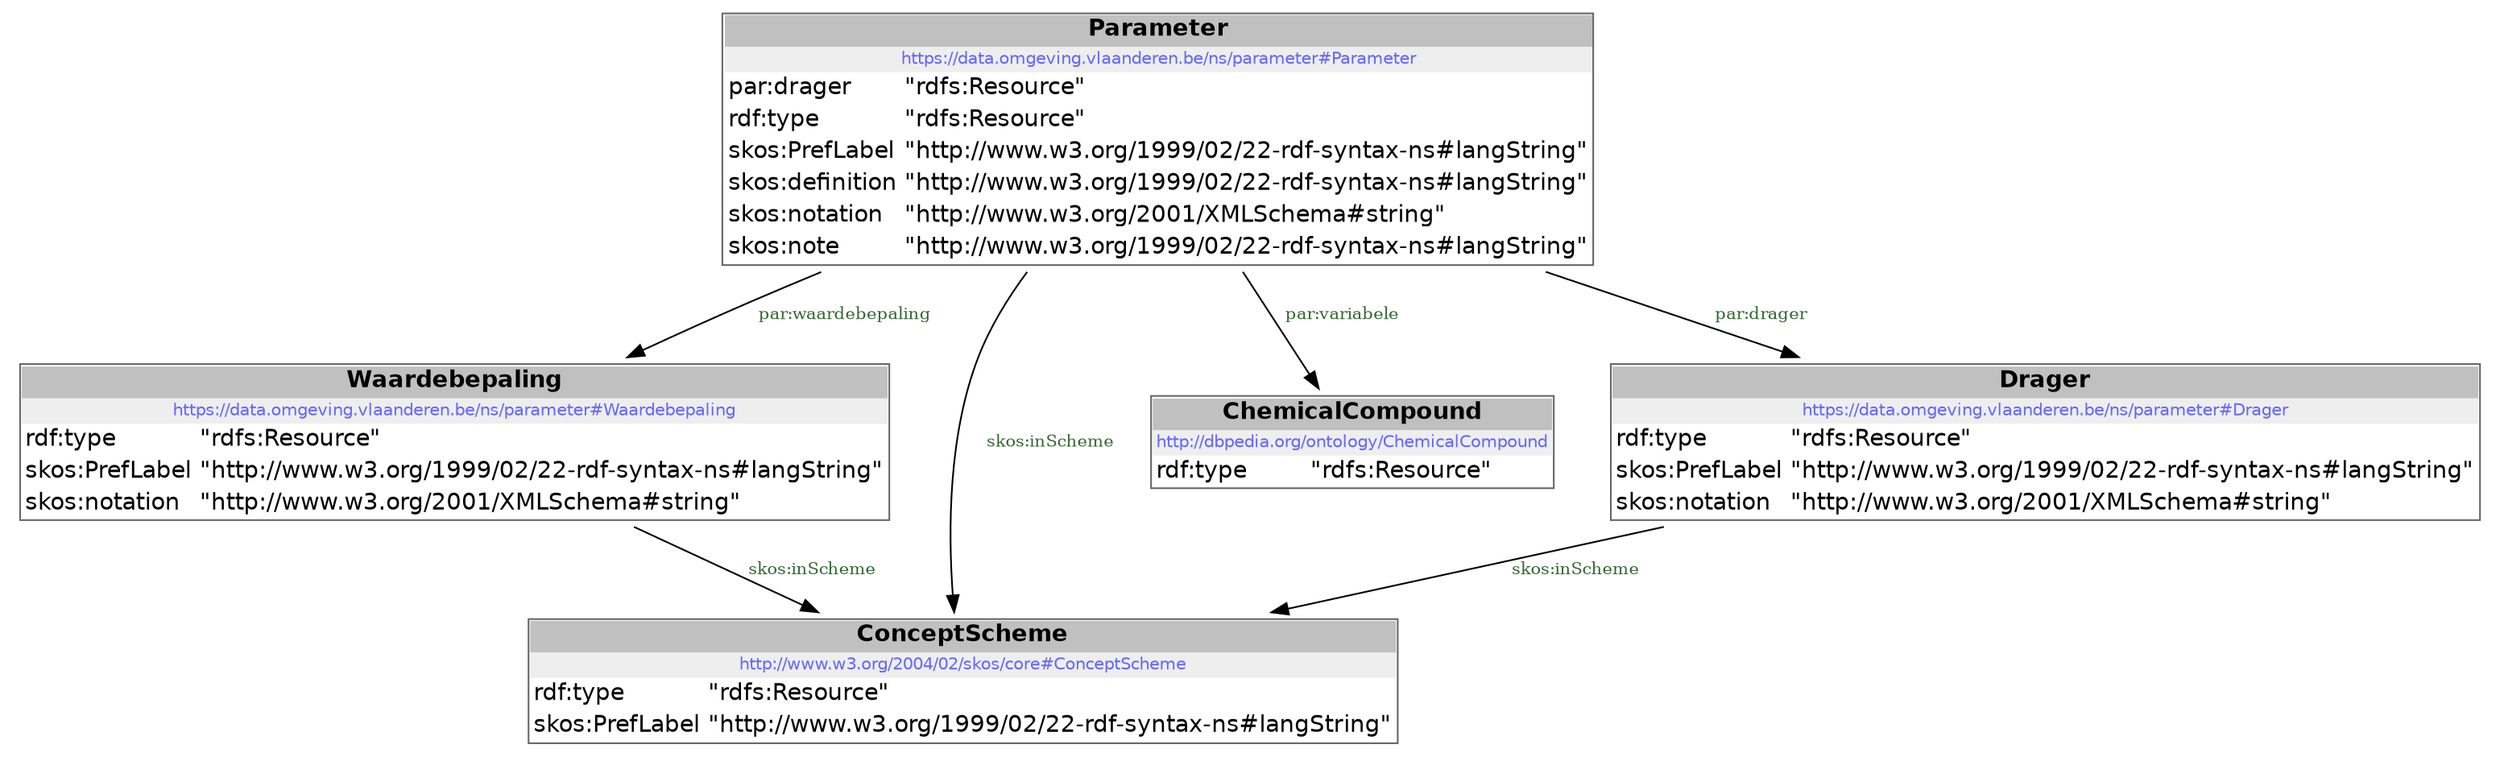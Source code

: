 digraph { 
 node [ fontname="DejaVu Sans" ] ; 
	node1 -> node0 [ color=BLACK, label=< <font point-size='10' color='#336633'>skos:inScheme</font> > ] ;
	node3 -> node4 [ color=BLACK, label=< <font point-size='10' color='#336633'>par:variabele</font> > ] ;
	node3 -> node1 [ color=BLACK, label=< <font point-size='10' color='#336633'>par:waardebepaling</font> > ] ;
	node3 -> node2 [ color=BLACK, label=< <font point-size='10' color='#336633'>par:drager</font> > ] ;
	node2 -> node0 [ color=BLACK, label=< <font point-size='10' color='#336633'>skos:inScheme</font> > ] ;
	node3 -> node0 [ color=BLACK, label=< <font point-size='10' color='#336633'>skos:inScheme</font> > ] ;
# http://www.w3.org/2004/02/skos/core#ConceptScheme node0
node0 [ shape=none, color=black label=< <table color='#666666' cellborder='0' cellspacing='0' border='1'><tr><td colspan='2' bgcolor='grey'><B>ConceptScheme</B></td></tr><tr><td href='http://www.w3.org/2004/02/skos/core#ConceptScheme' bgcolor='#eeeeee' colspan='2'><font point-size='10' color='#6666ff'>http://www.w3.org/2004/02/skos/core#ConceptScheme</font></td></tr><tr><td align='left'>rdf:type</td><td align='left'>&quot;rdfs:Resource&quot;</td></tr><tr><td align='left'>skos:PrefLabel</td><td align='left'>&quot;http://www.w3.org/1999/02/22-rdf-syntax-ns#langString&quot;</td></tr></table> > ] 
# https://data.omgeving.vlaanderen.be/ns/parameter#Waardebepaling node1
node1 [ shape=none, color=black label=< <table color='#666666' cellborder='0' cellspacing='0' border='1'><tr><td colspan='2' bgcolor='grey'><B>Waardebepaling</B></td></tr><tr><td href='https://data.omgeving.vlaanderen.be/ns/parameter#Waardebepaling' bgcolor='#eeeeee' colspan='2'><font point-size='10' color='#6666ff'>https://data.omgeving.vlaanderen.be/ns/parameter#Waardebepaling</font></td></tr><tr><td align='left'>rdf:type</td><td align='left'>&quot;rdfs:Resource&quot;</td></tr><tr><td align='left'>skos:PrefLabel</td><td align='left'>&quot;http://www.w3.org/1999/02/22-rdf-syntax-ns#langString&quot;</td></tr><tr><td align='left'>skos:notation</td><td align='left'>&quot;http://www.w3.org/2001/XMLSchema#string&quot;</td></tr></table> > ] 
# https://data.omgeving.vlaanderen.be/ns/parameter#Drager node2
node2 [ shape=none, color=black label=< <table color='#666666' cellborder='0' cellspacing='0' border='1'><tr><td colspan='2' bgcolor='grey'><B>Drager</B></td></tr><tr><td href='https://data.omgeving.vlaanderen.be/ns/parameter#Drager' bgcolor='#eeeeee' colspan='2'><font point-size='10' color='#6666ff'>https://data.omgeving.vlaanderen.be/ns/parameter#Drager</font></td></tr><tr><td align='left'>rdf:type</td><td align='left'>&quot;rdfs:Resource&quot;</td></tr><tr><td align='left'>skos:PrefLabel</td><td align='left'>&quot;http://www.w3.org/1999/02/22-rdf-syntax-ns#langString&quot;</td></tr><tr><td align='left'>skos:notation</td><td align='left'>&quot;http://www.w3.org/2001/XMLSchema#string&quot;</td></tr></table> > ] 
# https://data.omgeving.vlaanderen.be/ns/parameter#Parameter node3
node3 [ shape=none, color=black label=< <table color='#666666' cellborder='0' cellspacing='0' border='1'><tr><td colspan='2' bgcolor='grey'><B>Parameter</B></td></tr><tr><td href='https://data.omgeving.vlaanderen.be/ns/parameter#Parameter' bgcolor='#eeeeee' colspan='2'><font point-size='10' color='#6666ff'>https://data.omgeving.vlaanderen.be/ns/parameter#Parameter</font></td></tr><tr><td align='left'>par:drager</td><td align='left'>&quot;rdfs:Resource&quot;</td></tr><tr><td align='left'>rdf:type</td><td align='left'>&quot;rdfs:Resource&quot;</td></tr><tr><td align='left'>skos:PrefLabel</td><td align='left'>&quot;http://www.w3.org/1999/02/22-rdf-syntax-ns#langString&quot;</td></tr><tr><td align='left'>skos:definition</td><td align='left'>&quot;http://www.w3.org/1999/02/22-rdf-syntax-ns#langString&quot;</td></tr><tr><td align='left'>skos:notation</td><td align='left'>&quot;http://www.w3.org/2001/XMLSchema#string&quot;</td></tr><tr><td align='left'>skos:note</td><td align='left'>&quot;http://www.w3.org/1999/02/22-rdf-syntax-ns#langString&quot;</td></tr></table> > ] 
# http://dbpedia.org/ontology/ChemicalCompound node4
node4 [ shape=none, color=black label=< <table color='#666666' cellborder='0' cellspacing='0' border='1'><tr><td colspan='2' bgcolor='grey'><B>ChemicalCompound</B></td></tr><tr><td href='http://dbpedia.org/ontology/ChemicalCompound' bgcolor='#eeeeee' colspan='2'><font point-size='10' color='#6666ff'>http://dbpedia.org/ontology/ChemicalCompound</font></td></tr><tr><td align='left'>rdf:type</td><td align='left'>&quot;rdfs:Resource&quot;</td></tr></table> > ] 
}
